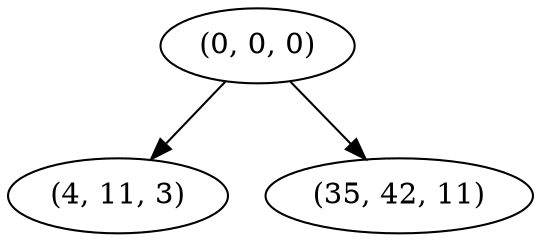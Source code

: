 digraph tree {
    "(0, 0, 0)";
    "(4, 11, 3)";
    "(35, 42, 11)";
    "(0, 0, 0)" -> "(4, 11, 3)";
    "(0, 0, 0)" -> "(35, 42, 11)";
}
